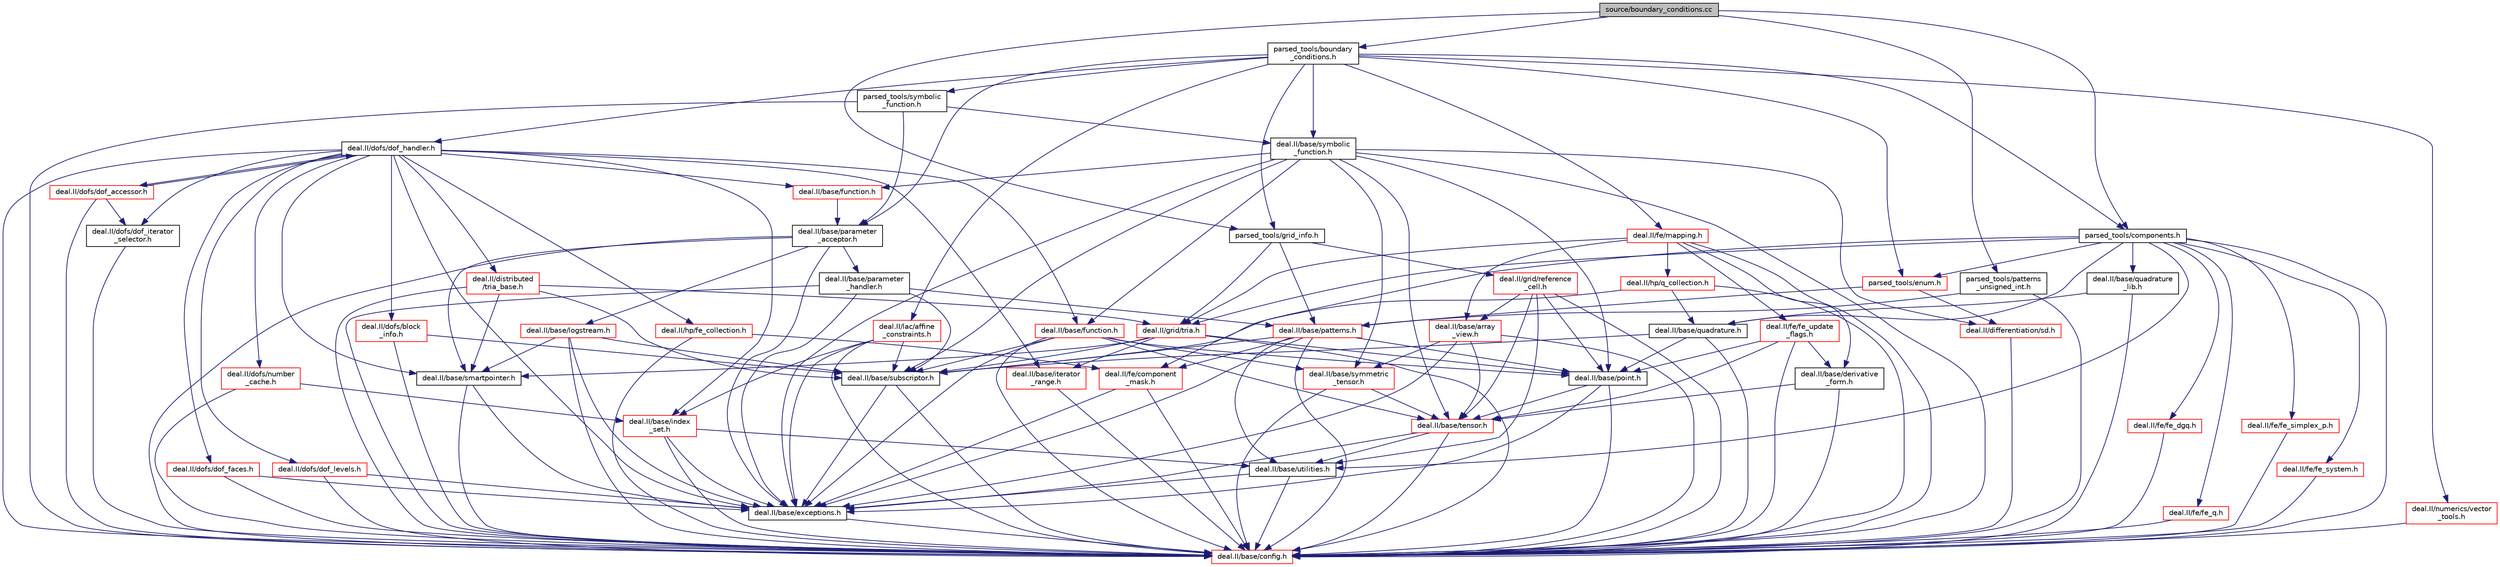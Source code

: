 digraph "source/boundary_conditions.cc"
{
 // LATEX_PDF_SIZE
  bgcolor="transparent";
  edge [fontname="Helvetica",fontsize="10",labelfontname="Helvetica",labelfontsize="10"];
  node [fontname="Helvetica",fontsize="10",shape=record];
  Node1 [label="source/boundary_conditions.cc",height=0.2,width=0.4,color="black", fillcolor="grey75", style="filled", fontcolor="black",tooltip=" "];
  Node1 -> Node2 [color="midnightblue",fontsize="10",style="solid",fontname="Helvetica"];
  Node2 [label="parsed_tools/boundary\l_conditions.h",height=0.2,width=0.4,color="black",URL="$boundary__conditions_8h.html",tooltip=" "];
  Node2 -> Node3 [color="midnightblue",fontsize="10",style="solid",fontname="Helvetica"];
  Node3 [label="deal.II/base/parameter\l_acceptor.h",height=0.2,width=0.4,color="black",URL="/__w/fsi-suite/fsi-suite/deal.tag$parameter__acceptor_8h.html",tooltip=" "];
  Node3 -> Node4 [color="midnightblue",fontsize="10",style="solid",fontname="Helvetica"];
  Node4 [label="deal.II/base/config.h",height=0.2,width=0.4,color="red",URL="/__w/fsi-suite/fsi-suite/deal.tag$config_8h.html",tooltip=" "];
  Node3 -> Node7 [color="midnightblue",fontsize="10",style="solid",fontname="Helvetica"];
  Node7 [label="deal.II/base/exceptions.h",height=0.2,width=0.4,color="black",URL="/__w/fsi-suite/fsi-suite/deal.tag$include_2deal_8II_2base_2exceptions_8h.html",tooltip=" "];
  Node7 -> Node4 [color="midnightblue",fontsize="10",style="solid",fontname="Helvetica"];
  Node3 -> Node24 [color="midnightblue",fontsize="10",style="solid",fontname="Helvetica"];
  Node24 [label="deal.II/base/logstream.h",height=0.2,width=0.4,color="red",URL="/__w/fsi-suite/fsi-suite/deal.tag$logstream_8h.html",tooltip=" "];
  Node24 -> Node4 [color="midnightblue",fontsize="10",style="solid",fontname="Helvetica"];
  Node24 -> Node7 [color="midnightblue",fontsize="10",style="solid",fontname="Helvetica"];
  Node24 -> Node25 [color="midnightblue",fontsize="10",style="solid",fontname="Helvetica"];
  Node25 [label="deal.II/base/smartpointer.h",height=0.2,width=0.4,color="black",URL="/__w/fsi-suite/fsi-suite/deal.tag$smartpointer_8h.html",tooltip=" "];
  Node25 -> Node4 [color="midnightblue",fontsize="10",style="solid",fontname="Helvetica"];
  Node25 -> Node7 [color="midnightblue",fontsize="10",style="solid",fontname="Helvetica"];
  Node24 -> Node26 [color="midnightblue",fontsize="10",style="solid",fontname="Helvetica"];
  Node26 [label="deal.II/base/subscriptor.h",height=0.2,width=0.4,color="black",URL="/__w/fsi-suite/fsi-suite/deal.tag$subscriptor_8h.html",tooltip=" "];
  Node26 -> Node4 [color="midnightblue",fontsize="10",style="solid",fontname="Helvetica"];
  Node26 -> Node7 [color="midnightblue",fontsize="10",style="solid",fontname="Helvetica"];
  Node3 -> Node28 [color="midnightblue",fontsize="10",style="solid",fontname="Helvetica"];
  Node28 [label="deal.II/base/parameter\l_handler.h",height=0.2,width=0.4,color="black",URL="/__w/fsi-suite/fsi-suite/deal.tag$parameter__handler_8h.html",tooltip=" "];
  Node28 -> Node4 [color="midnightblue",fontsize="10",style="solid",fontname="Helvetica"];
  Node28 -> Node7 [color="midnightblue",fontsize="10",style="solid",fontname="Helvetica"];
  Node28 -> Node29 [color="midnightblue",fontsize="10",style="solid",fontname="Helvetica"];
  Node29 [label="deal.II/base/patterns.h",height=0.2,width=0.4,color="red",URL="/__w/fsi-suite/fsi-suite/deal.tag$patterns_8h.html",tooltip=" "];
  Node29 -> Node4 [color="midnightblue",fontsize="10",style="solid",fontname="Helvetica"];
  Node29 -> Node7 [color="midnightblue",fontsize="10",style="solid",fontname="Helvetica"];
  Node29 -> Node30 [color="midnightblue",fontsize="10",style="solid",fontname="Helvetica"];
  Node30 [label="deal.II/base/point.h",height=0.2,width=0.4,color="black",URL="/__w/fsi-suite/fsi-suite/deal.tag$base_2point_8h.html",tooltip=" "];
  Node30 -> Node4 [color="midnightblue",fontsize="10",style="solid",fontname="Helvetica"];
  Node30 -> Node7 [color="midnightblue",fontsize="10",style="solid",fontname="Helvetica"];
  Node30 -> Node16 [color="midnightblue",fontsize="10",style="solid",fontname="Helvetica"];
  Node16 [label="deal.II/base/tensor.h",height=0.2,width=0.4,color="red",URL="/__w/fsi-suite/fsi-suite/deal.tag$tensor_8h.html",tooltip=" "];
  Node16 -> Node4 [color="midnightblue",fontsize="10",style="solid",fontname="Helvetica"];
  Node16 -> Node7 [color="midnightblue",fontsize="10",style="solid",fontname="Helvetica"];
  Node16 -> Node18 [color="midnightblue",fontsize="10",style="solid",fontname="Helvetica"];
  Node18 [label="deal.II/base/utilities.h",height=0.2,width=0.4,color="black",URL="/__w/fsi-suite/fsi-suite/deal.tag$include_2deal_8II_2base_2utilities_8h.html",tooltip=" "];
  Node18 -> Node4 [color="midnightblue",fontsize="10",style="solid",fontname="Helvetica"];
  Node18 -> Node7 [color="midnightblue",fontsize="10",style="solid",fontname="Helvetica"];
  Node29 -> Node26 [color="midnightblue",fontsize="10",style="solid",fontname="Helvetica"];
  Node29 -> Node18 [color="midnightblue",fontsize="10",style="solid",fontname="Helvetica"];
  Node29 -> Node31 [color="midnightblue",fontsize="10",style="solid",fontname="Helvetica"];
  Node31 [label="deal.II/fe/component\l_mask.h",height=0.2,width=0.4,color="red",URL="/__w/fsi-suite/fsi-suite/deal.tag$component__mask_8h.html",tooltip=" "];
  Node31 -> Node4 [color="midnightblue",fontsize="10",style="solid",fontname="Helvetica"];
  Node31 -> Node7 [color="midnightblue",fontsize="10",style="solid",fontname="Helvetica"];
  Node28 -> Node26 [color="midnightblue",fontsize="10",style="solid",fontname="Helvetica"];
  Node3 -> Node25 [color="midnightblue",fontsize="10",style="solid",fontname="Helvetica"];
  Node2 -> Node33 [color="midnightblue",fontsize="10",style="solid",fontname="Helvetica"];
  Node33 [label="deal.II/base/symbolic\l_function.h",height=0.2,width=0.4,color="black",URL="/__w/fsi-suite/fsi-suite/deal.tag$symbolic__function_8h.html",tooltip=" "];
  Node33 -> Node4 [color="midnightblue",fontsize="10",style="solid",fontname="Helvetica"];
  Node33 -> Node7 [color="midnightblue",fontsize="10",style="solid",fontname="Helvetica"];
  Node33 -> Node34 [color="midnightblue",fontsize="10",style="solid",fontname="Helvetica"];
  Node34 [label="deal.II/base/function.h",height=0.2,width=0.4,color="red",URL="$function_8h.html",tooltip=" "];
  Node34 -> Node3 [color="midnightblue",fontsize="10",style="solid",fontname="Helvetica"];
  Node33 -> Node37 [color="midnightblue",fontsize="10",style="solid",fontname="Helvetica"];
  Node37 [label="deal.II/base/function.h",height=0.2,width=0.4,color="red",URL="/__w/fsi-suite/fsi-suite/deal.tag$function_8h.html",tooltip=" "];
  Node37 -> Node4 [color="midnightblue",fontsize="10",style="solid",fontname="Helvetica"];
  Node37 -> Node7 [color="midnightblue",fontsize="10",style="solid",fontname="Helvetica"];
  Node37 -> Node30 [color="midnightblue",fontsize="10",style="solid",fontname="Helvetica"];
  Node37 -> Node26 [color="midnightblue",fontsize="10",style="solid",fontname="Helvetica"];
  Node37 -> Node9 [color="midnightblue",fontsize="10",style="solid",fontname="Helvetica"];
  Node9 [label="deal.II/base/symmetric\l_tensor.h",height=0.2,width=0.4,color="red",URL="/__w/fsi-suite/fsi-suite/deal.tag$symmetric__tensor_8h.html",tooltip=" "];
  Node9 -> Node4 [color="midnightblue",fontsize="10",style="solid",fontname="Helvetica"];
  Node9 -> Node16 [color="midnightblue",fontsize="10",style="solid",fontname="Helvetica"];
  Node37 -> Node16 [color="midnightblue",fontsize="10",style="solid",fontname="Helvetica"];
  Node33 -> Node30 [color="midnightblue",fontsize="10",style="solid",fontname="Helvetica"];
  Node33 -> Node26 [color="midnightblue",fontsize="10",style="solid",fontname="Helvetica"];
  Node33 -> Node9 [color="midnightblue",fontsize="10",style="solid",fontname="Helvetica"];
  Node33 -> Node16 [color="midnightblue",fontsize="10",style="solid",fontname="Helvetica"];
  Node33 -> Node39 [color="midnightblue",fontsize="10",style="solid",fontname="Helvetica"];
  Node39 [label="deal.II/differentiation/sd.h",height=0.2,width=0.4,color="red",URL="/__w/fsi-suite/fsi-suite/deal.tag$sd_8h.html",tooltip=" "];
  Node39 -> Node4 [color="midnightblue",fontsize="10",style="solid",fontname="Helvetica"];
  Node2 -> Node50 [color="midnightblue",fontsize="10",style="solid",fontname="Helvetica"];
  Node50 [label="deal.II/dofs/dof_handler.h",height=0.2,width=0.4,color="black",URL="/__w/fsi-suite/fsi-suite/deal.tag$dofs_2dof__handler_8h.html",tooltip=" "];
  Node50 -> Node4 [color="midnightblue",fontsize="10",style="solid",fontname="Helvetica"];
  Node50 -> Node7 [color="midnightblue",fontsize="10",style="solid",fontname="Helvetica"];
  Node50 -> Node34 [color="midnightblue",fontsize="10",style="solid",fontname="Helvetica"];
  Node50 -> Node37 [color="midnightblue",fontsize="10",style="solid",fontname="Helvetica"];
  Node50 -> Node19 [color="midnightblue",fontsize="10",style="solid",fontname="Helvetica"];
  Node19 [label="deal.II/base/index\l_set.h",height=0.2,width=0.4,color="red",URL="/__w/fsi-suite/fsi-suite/deal.tag$index__set_8h.html",tooltip=" "];
  Node19 -> Node4 [color="midnightblue",fontsize="10",style="solid",fontname="Helvetica"];
  Node19 -> Node7 [color="midnightblue",fontsize="10",style="solid",fontname="Helvetica"];
  Node19 -> Node18 [color="midnightblue",fontsize="10",style="solid",fontname="Helvetica"];
  Node50 -> Node51 [color="midnightblue",fontsize="10",style="solid",fontname="Helvetica"];
  Node51 [label="deal.II/base/iterator\l_range.h",height=0.2,width=0.4,color="red",URL="/__w/fsi-suite/fsi-suite/deal.tag$iterator__range_8h.html",tooltip=" "];
  Node51 -> Node4 [color="midnightblue",fontsize="10",style="solid",fontname="Helvetica"];
  Node50 -> Node25 [color="midnightblue",fontsize="10",style="solid",fontname="Helvetica"];
  Node50 -> Node52 [color="midnightblue",fontsize="10",style="solid",fontname="Helvetica"];
  Node52 [label="deal.II/distributed\l/tria_base.h",height=0.2,width=0.4,color="red",URL="/__w/fsi-suite/fsi-suite/deal.tag$tria__base_8h.html",tooltip=" "];
  Node52 -> Node4 [color="midnightblue",fontsize="10",style="solid",fontname="Helvetica"];
  Node52 -> Node25 [color="midnightblue",fontsize="10",style="solid",fontname="Helvetica"];
  Node52 -> Node26 [color="midnightblue",fontsize="10",style="solid",fontname="Helvetica"];
  Node52 -> Node63 [color="midnightblue",fontsize="10",style="solid",fontname="Helvetica"];
  Node63 [label="deal.II/grid/tria.h",height=0.2,width=0.4,color="red",URL="/__w/fsi-suite/fsi-suite/deal.tag$grid_2tria_8h.html",tooltip=" "];
  Node63 -> Node4 [color="midnightblue",fontsize="10",style="solid",fontname="Helvetica"];
  Node63 -> Node51 [color="midnightblue",fontsize="10",style="solid",fontname="Helvetica"];
  Node63 -> Node30 [color="midnightblue",fontsize="10",style="solid",fontname="Helvetica"];
  Node63 -> Node25 [color="midnightblue",fontsize="10",style="solid",fontname="Helvetica"];
  Node63 -> Node26 [color="midnightblue",fontsize="10",style="solid",fontname="Helvetica"];
  Node50 -> Node81 [color="midnightblue",fontsize="10",style="solid",fontname="Helvetica"];
  Node81 [label="deal.II/dofs/block\l_info.h",height=0.2,width=0.4,color="red",URL="/__w/fsi-suite/fsi-suite/deal.tag$block__info_8h.html",tooltip=" "];
  Node81 -> Node4 [color="midnightblue",fontsize="10",style="solid",fontname="Helvetica"];
  Node81 -> Node26 [color="midnightblue",fontsize="10",style="solid",fontname="Helvetica"];
  Node50 -> Node83 [color="midnightblue",fontsize="10",style="solid",fontname="Helvetica"];
  Node83 [label="deal.II/dofs/dof_accessor.h",height=0.2,width=0.4,color="red",URL="/__w/fsi-suite/fsi-suite/deal.tag$dof__accessor_8h.html",tooltip=" "];
  Node83 -> Node4 [color="midnightblue",fontsize="10",style="solid",fontname="Helvetica"];
  Node83 -> Node50 [color="midnightblue",fontsize="10",style="solid",fontname="Helvetica"];
  Node83 -> Node84 [color="midnightblue",fontsize="10",style="solid",fontname="Helvetica"];
  Node84 [label="deal.II/dofs/dof_iterator\l_selector.h",height=0.2,width=0.4,color="black",URL="/__w/fsi-suite/fsi-suite/deal.tag$dof__iterator__selector_8h.html",tooltip=" "];
  Node84 -> Node4 [color="midnightblue",fontsize="10",style="solid",fontname="Helvetica"];
  Node50 -> Node86 [color="midnightblue",fontsize="10",style="solid",fontname="Helvetica"];
  Node86 [label="deal.II/dofs/dof_faces.h",height=0.2,width=0.4,color="red",URL="/__w/fsi-suite/fsi-suite/deal.tag$dof__faces_8h.html",tooltip=" "];
  Node86 -> Node4 [color="midnightblue",fontsize="10",style="solid",fontname="Helvetica"];
  Node86 -> Node7 [color="midnightblue",fontsize="10",style="solid",fontname="Helvetica"];
  Node50 -> Node84 [color="midnightblue",fontsize="10",style="solid",fontname="Helvetica"];
  Node50 -> Node88 [color="midnightblue",fontsize="10",style="solid",fontname="Helvetica"];
  Node88 [label="deal.II/dofs/dof_levels.h",height=0.2,width=0.4,color="red",URL="/__w/fsi-suite/fsi-suite/deal.tag$dof__levels_8h.html",tooltip=" "];
  Node88 -> Node4 [color="midnightblue",fontsize="10",style="solid",fontname="Helvetica"];
  Node88 -> Node7 [color="midnightblue",fontsize="10",style="solid",fontname="Helvetica"];
  Node50 -> Node89 [color="midnightblue",fontsize="10",style="solid",fontname="Helvetica"];
  Node89 [label="deal.II/dofs/number\l_cache.h",height=0.2,width=0.4,color="red",URL="/__w/fsi-suite/fsi-suite/deal.tag$number__cache_8h.html",tooltip=" "];
  Node89 -> Node4 [color="midnightblue",fontsize="10",style="solid",fontname="Helvetica"];
  Node89 -> Node19 [color="midnightblue",fontsize="10",style="solid",fontname="Helvetica"];
  Node50 -> Node90 [color="midnightblue",fontsize="10",style="solid",fontname="Helvetica"];
  Node90 [label="deal.II/hp/fe_collection.h",height=0.2,width=0.4,color="red",URL="/__w/fsi-suite/fsi-suite/deal.tag$fe__collection_8h.html",tooltip=" "];
  Node90 -> Node4 [color="midnightblue",fontsize="10",style="solid",fontname="Helvetica"];
  Node90 -> Node31 [color="midnightblue",fontsize="10",style="solid",fontname="Helvetica"];
  Node2 -> Node99 [color="midnightblue",fontsize="10",style="solid",fontname="Helvetica"];
  Node99 [label="deal.II/fe/mapping.h",height=0.2,width=0.4,color="red",URL="/__w/fsi-suite/fsi-suite/deal.tag$mapping_8h.html",tooltip=" "];
  Node99 -> Node4 [color="midnightblue",fontsize="10",style="solid",fontname="Helvetica"];
  Node99 -> Node6 [color="midnightblue",fontsize="10",style="solid",fontname="Helvetica"];
  Node6 [label="deal.II/base/array\l_view.h",height=0.2,width=0.4,color="red",URL="/__w/fsi-suite/fsi-suite/deal.tag$array__view_8h.html",tooltip=" "];
  Node6 -> Node4 [color="midnightblue",fontsize="10",style="solid",fontname="Helvetica"];
  Node6 -> Node7 [color="midnightblue",fontsize="10",style="solid",fontname="Helvetica"];
  Node6 -> Node9 [color="midnightblue",fontsize="10",style="solid",fontname="Helvetica"];
  Node6 -> Node16 [color="midnightblue",fontsize="10",style="solid",fontname="Helvetica"];
  Node99 -> Node95 [color="midnightblue",fontsize="10",style="solid",fontname="Helvetica"];
  Node95 [label="deal.II/base/derivative\l_form.h",height=0.2,width=0.4,color="black",URL="/__w/fsi-suite/fsi-suite/deal.tag$derivative__form_8h.html",tooltip=" "];
  Node95 -> Node4 [color="midnightblue",fontsize="10",style="solid",fontname="Helvetica"];
  Node95 -> Node16 [color="midnightblue",fontsize="10",style="solid",fontname="Helvetica"];
  Node99 -> Node94 [color="midnightblue",fontsize="10",style="solid",fontname="Helvetica"];
  Node94 [label="deal.II/fe/fe_update\l_flags.h",height=0.2,width=0.4,color="red",URL="/__w/fsi-suite/fsi-suite/deal.tag$fe__update__flags_8h.html",tooltip=" "];
  Node94 -> Node4 [color="midnightblue",fontsize="10",style="solid",fontname="Helvetica"];
  Node94 -> Node95 [color="midnightblue",fontsize="10",style="solid",fontname="Helvetica"];
  Node94 -> Node30 [color="midnightblue",fontsize="10",style="solid",fontname="Helvetica"];
  Node94 -> Node16 [color="midnightblue",fontsize="10",style="solid",fontname="Helvetica"];
  Node99 -> Node63 [color="midnightblue",fontsize="10",style="solid",fontname="Helvetica"];
  Node99 -> Node100 [color="midnightblue",fontsize="10",style="solid",fontname="Helvetica"];
  Node100 [label="deal.II/hp/q_collection.h",height=0.2,width=0.4,color="red",URL="/__w/fsi-suite/fsi-suite/deal.tag$q__collection_8h.html",tooltip=" "];
  Node100 -> Node4 [color="midnightblue",fontsize="10",style="solid",fontname="Helvetica"];
  Node100 -> Node101 [color="midnightblue",fontsize="10",style="solid",fontname="Helvetica"];
  Node101 [label="deal.II/base/quadrature.h",height=0.2,width=0.4,color="black",URL="/__w/fsi-suite/fsi-suite/deal.tag$include_2deal_8II_2base_2quadrature_8h.html",tooltip=" "];
  Node101 -> Node4 [color="midnightblue",fontsize="10",style="solid",fontname="Helvetica"];
  Node101 -> Node30 [color="midnightblue",fontsize="10",style="solid",fontname="Helvetica"];
  Node101 -> Node26 [color="midnightblue",fontsize="10",style="solid",fontname="Helvetica"];
  Node100 -> Node26 [color="midnightblue",fontsize="10",style="solid",fontname="Helvetica"];
  Node2 -> Node107 [color="midnightblue",fontsize="10",style="solid",fontname="Helvetica"];
  Node107 [label="deal.II/lac/affine\l_constraints.h",height=0.2,width=0.4,color="red",URL="/__w/fsi-suite/fsi-suite/deal.tag$affine__constraints_8h.html",tooltip=" "];
  Node107 -> Node4 [color="midnightblue",fontsize="10",style="solid",fontname="Helvetica"];
  Node107 -> Node7 [color="midnightblue",fontsize="10",style="solid",fontname="Helvetica"];
  Node107 -> Node19 [color="midnightblue",fontsize="10",style="solid",fontname="Helvetica"];
  Node107 -> Node26 [color="midnightblue",fontsize="10",style="solid",fontname="Helvetica"];
  Node2 -> Node113 [color="midnightblue",fontsize="10",style="solid",fontname="Helvetica"];
  Node113 [label="deal.II/numerics/vector\l_tools.h",height=0.2,width=0.4,color="red",URL="/__w/fsi-suite/fsi-suite/deal.tag$vector__tools_8h.html",tooltip=" "];
  Node113 -> Node4 [color="midnightblue",fontsize="10",style="solid",fontname="Helvetica"];
  Node2 -> Node162 [color="midnightblue",fontsize="10",style="solid",fontname="Helvetica"];
  Node162 [label="parsed_tools/components.h",height=0.2,width=0.4,color="black",URL="$components_8h.html",tooltip=" "];
  Node162 -> Node4 [color="midnightblue",fontsize="10",style="solid",fontname="Helvetica"];
  Node162 -> Node101 [color="midnightblue",fontsize="10",style="solid",fontname="Helvetica"];
  Node162 -> Node119 [color="midnightblue",fontsize="10",style="solid",fontname="Helvetica"];
  Node119 [label="deal.II/base/quadrature\l_lib.h",height=0.2,width=0.4,color="black",URL="/__w/fsi-suite/fsi-suite/deal.tag$quadrature__lib_8h.html",tooltip=" "];
  Node119 -> Node4 [color="midnightblue",fontsize="10",style="solid",fontname="Helvetica"];
  Node119 -> Node101 [color="midnightblue",fontsize="10",style="solid",fontname="Helvetica"];
  Node162 -> Node18 [color="midnightblue",fontsize="10",style="solid",fontname="Helvetica"];
  Node162 -> Node31 [color="midnightblue",fontsize="10",style="solid",fontname="Helvetica"];
  Node162 -> Node163 [color="midnightblue",fontsize="10",style="solid",fontname="Helvetica"];
  Node163 [label="deal.II/fe/fe_dgq.h",height=0.2,width=0.4,color="red",URL="/__w/fsi-suite/fsi-suite/deal.tag$fe__dgq_8h.html",tooltip=" "];
  Node163 -> Node4 [color="midnightblue",fontsize="10",style="solid",fontname="Helvetica"];
  Node162 -> Node167 [color="midnightblue",fontsize="10",style="solid",fontname="Helvetica"];
  Node167 [label="deal.II/fe/fe_q.h",height=0.2,width=0.4,color="red",URL="/__w/fsi-suite/fsi-suite/deal.tag$fe__q_8h.html",tooltip=" "];
  Node167 -> Node4 [color="midnightblue",fontsize="10",style="solid",fontname="Helvetica"];
  Node162 -> Node169 [color="midnightblue",fontsize="10",style="solid",fontname="Helvetica"];
  Node169 [label="deal.II/fe/fe_simplex_p.h",height=0.2,width=0.4,color="red",URL="/__w/fsi-suite/fsi-suite/deal.tag$fe__simplex__p_8h.html",tooltip=" "];
  Node169 -> Node4 [color="midnightblue",fontsize="10",style="solid",fontname="Helvetica"];
  Node162 -> Node171 [color="midnightblue",fontsize="10",style="solid",fontname="Helvetica"];
  Node171 [label="deal.II/fe/fe_system.h",height=0.2,width=0.4,color="red",URL="/__w/fsi-suite/fsi-suite/deal.tag$fe__system_8h.html",tooltip=" "];
  Node171 -> Node4 [color="midnightblue",fontsize="10",style="solid",fontname="Helvetica"];
  Node162 -> Node63 [color="midnightblue",fontsize="10",style="solid",fontname="Helvetica"];
  Node162 -> Node174 [color="midnightblue",fontsize="10",style="solid",fontname="Helvetica"];
  Node174 [label="parsed_tools/enum.h",height=0.2,width=0.4,color="red",URL="$enum_8h.html",tooltip=" "];
  Node174 -> Node29 [color="midnightblue",fontsize="10",style="solid",fontname="Helvetica"];
  Node174 -> Node39 [color="midnightblue",fontsize="10",style="solid",fontname="Helvetica"];
  Node2 -> Node174 [color="midnightblue",fontsize="10",style="solid",fontname="Helvetica"];
  Node2 -> Node176 [color="midnightblue",fontsize="10",style="solid",fontname="Helvetica"];
  Node176 [label="parsed_tools/grid_info.h",height=0.2,width=0.4,color="black",URL="$grid__info_8h.html",tooltip=" "];
  Node176 -> Node29 [color="midnightblue",fontsize="10",style="solid",fontname="Helvetica"];
  Node176 -> Node70 [color="midnightblue",fontsize="10",style="solid",fontname="Helvetica"];
  Node70 [label="deal.II/grid/reference\l_cell.h",height=0.2,width=0.4,color="red",URL="/__w/fsi-suite/fsi-suite/deal.tag$reference__cell_8h.html",tooltip=" "];
  Node70 -> Node4 [color="midnightblue",fontsize="10",style="solid",fontname="Helvetica"];
  Node70 -> Node6 [color="midnightblue",fontsize="10",style="solid",fontname="Helvetica"];
  Node70 -> Node30 [color="midnightblue",fontsize="10",style="solid",fontname="Helvetica"];
  Node70 -> Node16 [color="midnightblue",fontsize="10",style="solid",fontname="Helvetica"];
  Node70 -> Node18 [color="midnightblue",fontsize="10",style="solid",fontname="Helvetica"];
  Node176 -> Node63 [color="midnightblue",fontsize="10",style="solid",fontname="Helvetica"];
  Node2 -> Node177 [color="midnightblue",fontsize="10",style="solid",fontname="Helvetica"];
  Node177 [label="parsed_tools/symbolic\l_function.h",height=0.2,width=0.4,color="black",URL="$symbolic__function_8h.html",tooltip=" "];
  Node177 -> Node4 [color="midnightblue",fontsize="10",style="solid",fontname="Helvetica"];
  Node177 -> Node3 [color="midnightblue",fontsize="10",style="solid",fontname="Helvetica"];
  Node177 -> Node33 [color="midnightblue",fontsize="10",style="solid",fontname="Helvetica"];
  Node1 -> Node162 [color="midnightblue",fontsize="10",style="solid",fontname="Helvetica"];
  Node1 -> Node176 [color="midnightblue",fontsize="10",style="solid",fontname="Helvetica"];
  Node1 -> Node178 [color="midnightblue",fontsize="10",style="solid",fontname="Helvetica"];
  Node178 [label="parsed_tools/patterns\l_unsigned_int.h",height=0.2,width=0.4,color="black",URL="$patterns__unsigned__int_8h.html",tooltip=" "];
  Node178 -> Node4 [color="midnightblue",fontsize="10",style="solid",fontname="Helvetica"];
  Node178 -> Node29 [color="midnightblue",fontsize="10",style="solid",fontname="Helvetica"];
}
